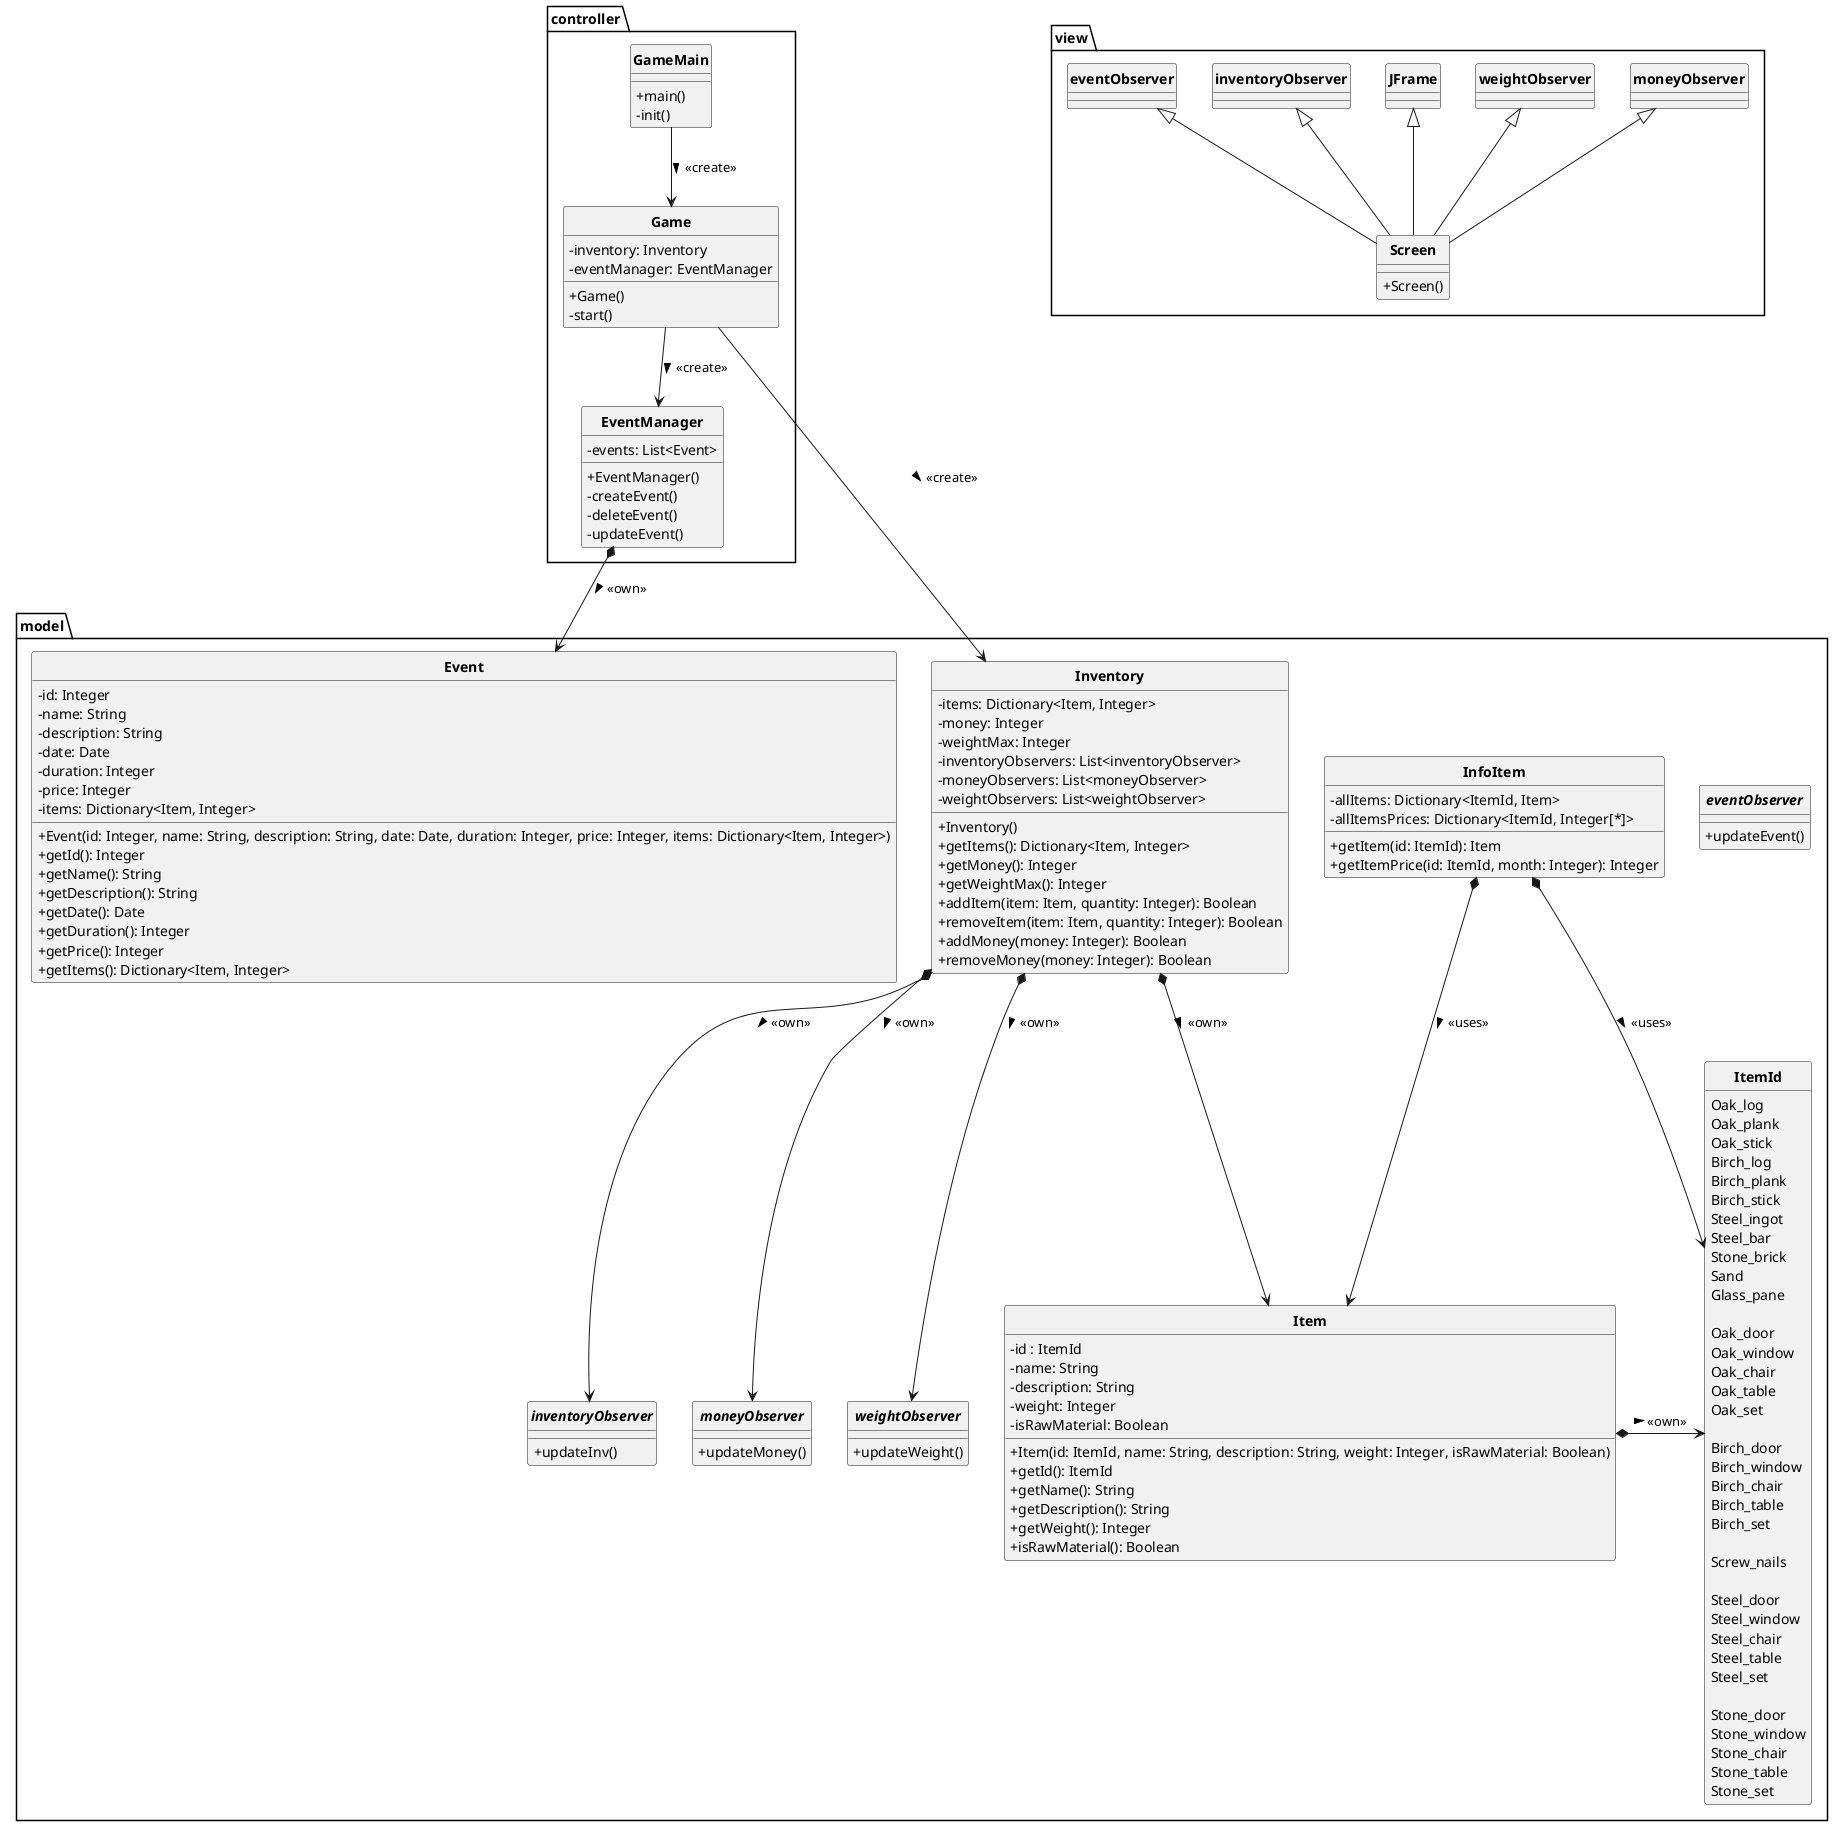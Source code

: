 @startuml
skinparam style strictuml
skinparam classAttributeIconSize 0
skinparam classFontStyle Bold
hide enum methods


package model{
    interface inventoryObserver{
        +updateInv()
    }

    interface eventObserver{
        +updateEvent()
    }

    interface moneyObserver{
        +updateMoney()
    }

    interface weightObserver{
        +updateWeight()
    }


    Enum ItemId{
        Oak_log
        Oak_plank
        Oak_stick
        Birch_log
        Birch_plank
        Birch_stick
        Steel_ingot
        Steel_bar
        Stone_brick
        Sand
        Glass_pane

        Oak_door
        Oak_window
        Oak_chair
        Oak_table
        Oak_set

        Birch_door
        Birch_window
        Birch_chair
        Birch_table
        Birch_set

        Screw_nails

        Steel_door
        Steel_window
        Steel_chair
        Steel_table
        Steel_set

        Stone_door
        Stone_window
        Stone_chair
        Stone_table
        Stone_set
    }

    class Item{
        -id : ItemId
        -name: String
        -description: String
        -weight: Integer
        -isRawMaterial: Boolean
        +Item(id: ItemId, name: String, description: String, weight: Integer, isRawMaterial: Boolean)
        +getId(): ItemId
        +getName(): String
        +getDescription(): String
        +getWeight(): Integer
        +isRawMaterial(): Boolean
    }

    Item *-r->  ItemId: <<own>> >

    class InfoItem{
        -allItems: Dictionary<ItemId, Item>
        -allItemsPrices: Dictionary<ItemId, Integer[*]>
        +getItem(id: ItemId): Item
        +getItemPrice(id: ItemId, month: Integer): Integer
    }

    InfoItem *-->  Item: <<uses>> >
    InfoItem *-->  ItemId:  <<uses>> > 

    class Inventory{
        -items: Dictionary<Item, Integer>
        -money: Integer
        -weightMax: Integer
        -inventoryObservers: List<inventoryObserver>
        -moneyObservers: List<moneyObserver>
        -weightObservers: List<weightObserver>
        +Inventory()
        +getItems(): Dictionary<Item, Integer>
        +getMoney(): Integer
        +getWeightMax(): Integer
        +addItem(item: Item, quantity: Integer): Boolean
        +removeItem(item: Item, quantity: Integer): Boolean
        +addMoney(money: Integer): Boolean
        +removeMoney(money: Integer): Boolean
    }

    Inventory *-->  Item: <<own>> >
    Inventory *-->  inventoryObserver: <<own>> >
    Inventory *-->  moneyObserver: <<own>> >
    Inventory *-->  weightObserver: <<own>> >


    class Event{
        -id: Integer
        -name: String
        -description: String
        -date: Date
        -duration: Integer
        -price: Integer
        -items: Dictionary<Item, Integer>
        +Event(id: Integer, name: String, description: String, date: Date, duration: Integer, price: Integer, items: Dictionary<Item, Integer>)
        +getId(): Integer
        +getName(): String
        +getDescription(): String
        +getDate(): Date
        +getDuration(): Integer
        +getPrice(): Integer
        +getItems(): Dictionary<Item, Integer>
    }

}

package view{
    class Screen extends JFrame, inventoryObserver, eventObserver, moneyObserver, weightObserver{
        + Screen()
    }
}

package controller{
    class GameMain{
        +main()
        -init()
    }

    GameMain --> Game : <<create>> >

    class Game{
        -inventory: Inventory
        -eventManager: EventManager
        +Game()
        -start()
    }

    Game --> Inventory : <<create>> >
    Game --> EventManager : <<create>> >


    class EventManager{
        -events: List<Event>
        +EventManager()
        -createEvent()
        -deleteEvent()
        -updateEvent()
    }

    EventManager *-d->  Event: <<own>> >
}

@enduml